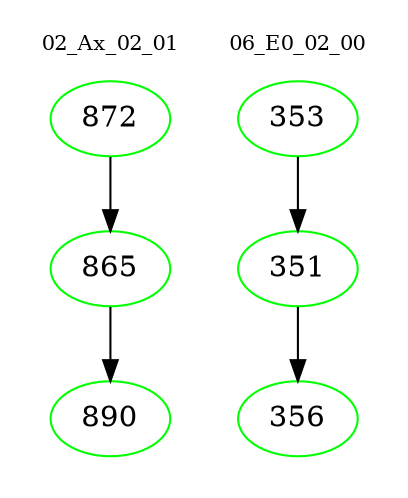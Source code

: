 digraph{
subgraph cluster_0 {
color = white
label = "02_Ax_02_01";
fontsize=10;
T0_872 [label="872", color="green"]
T0_872 -> T0_865 [color="black"]
T0_865 [label="865", color="green"]
T0_865 -> T0_890 [color="black"]
T0_890 [label="890", color="green"]
}
subgraph cluster_1 {
color = white
label = "06_E0_02_00";
fontsize=10;
T1_353 [label="353", color="green"]
T1_353 -> T1_351 [color="black"]
T1_351 [label="351", color="green"]
T1_351 -> T1_356 [color="black"]
T1_356 [label="356", color="green"]
}
}
